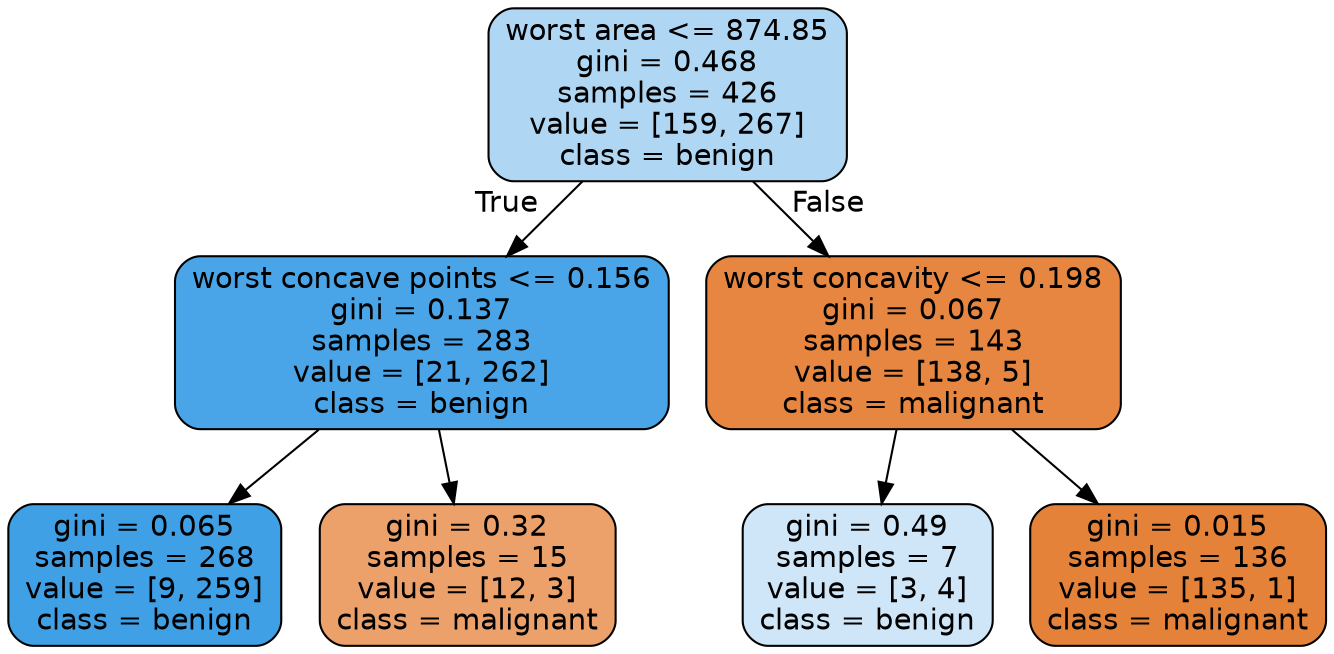 digraph Tree {
node [shape=box, style="filled, rounded", color="black", fontname="helvetica"] ;
edge [fontname="helvetica"] ;
0 [label="worst area <= 874.85\ngini = 0.468\nsamples = 426\nvalue = [159, 267]\nclass = benign", fillcolor="#afd7f4"] ;
1 [label="worst concave points <= 0.156\ngini = 0.137\nsamples = 283\nvalue = [21, 262]\nclass = benign", fillcolor="#49a5e7"] ;
0 -> 1 [labeldistance=2.5, labelangle=45, headlabel="True"] ;
2 [label="gini = 0.065\nsamples = 268\nvalue = [9, 259]\nclass = benign", fillcolor="#40a0e6"] ;
1 -> 2 ;
3 [label="gini = 0.32\nsamples = 15\nvalue = [12, 3]\nclass = malignant", fillcolor="#eca06a"] ;
1 -> 3 ;
4 [label="worst concavity <= 0.198\ngini = 0.067\nsamples = 143\nvalue = [138, 5]\nclass = malignant", fillcolor="#e68640"] ;
0 -> 4 [labeldistance=2.5, labelangle=-45, headlabel="False"] ;
5 [label="gini = 0.49\nsamples = 7\nvalue = [3, 4]\nclass = benign", fillcolor="#cee6f8"] ;
4 -> 5 ;
6 [label="gini = 0.015\nsamples = 136\nvalue = [135, 1]\nclass = malignant", fillcolor="#e5823a"] ;
4 -> 6 ;
}